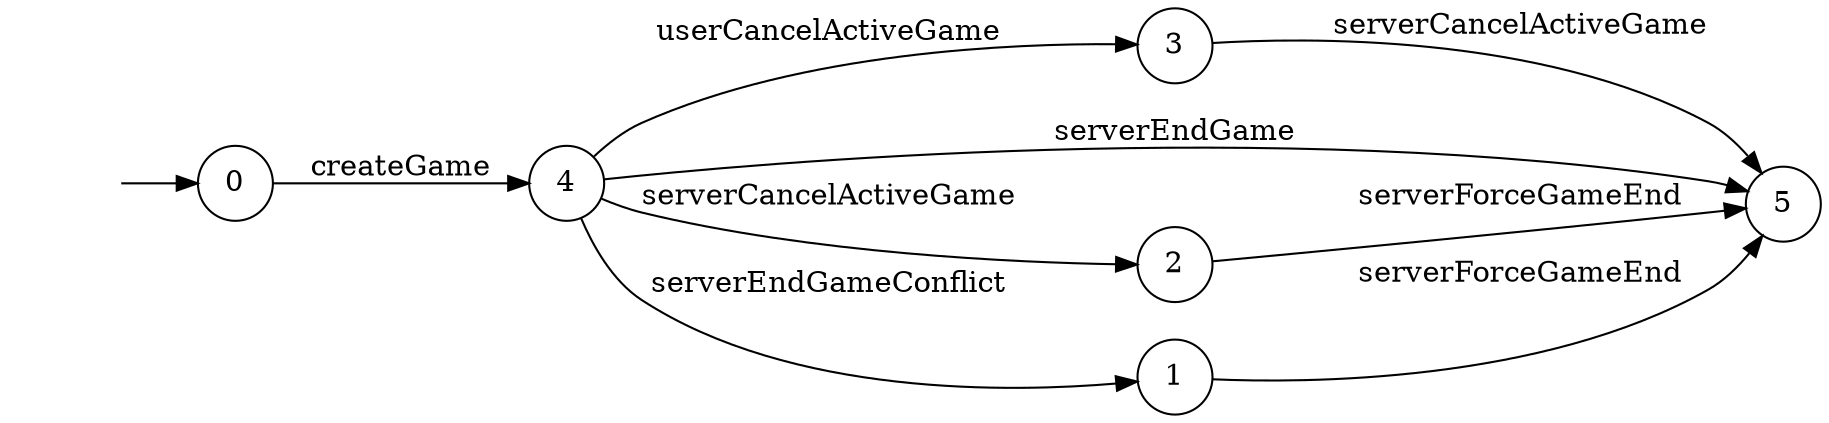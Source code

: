 digraph "./InvConPlus/Dapp-Automata-data/result/model/0xa867bF8447eC6f614EA996057e3D769b76a8aa0e/GameChannel/FSM-6" {
	graph [rankdir=LR]
	"" [label="" shape=plaintext]
	0 [label=0 shape=circle]
	3 [label=3 shape=circle]
	5 [label=5 shape=circle]
	2 [label=2 shape=circle]
	1 [label=1 shape=circle]
	4 [label=4 shape=circle]
	"" -> 0 [label=""]
	0 -> 4 [label=createGame]
	4 -> 5 [label=serverEndGame]
	4 -> 3 [label=userCancelActiveGame]
	4 -> 2 [label=serverCancelActiveGame]
	4 -> 1 [label=serverEndGameConflict]
	1 -> 5 [label=serverForceGameEnd]
	2 -> 5 [label=serverForceGameEnd]
	3 -> 5 [label=serverCancelActiveGame]
}
